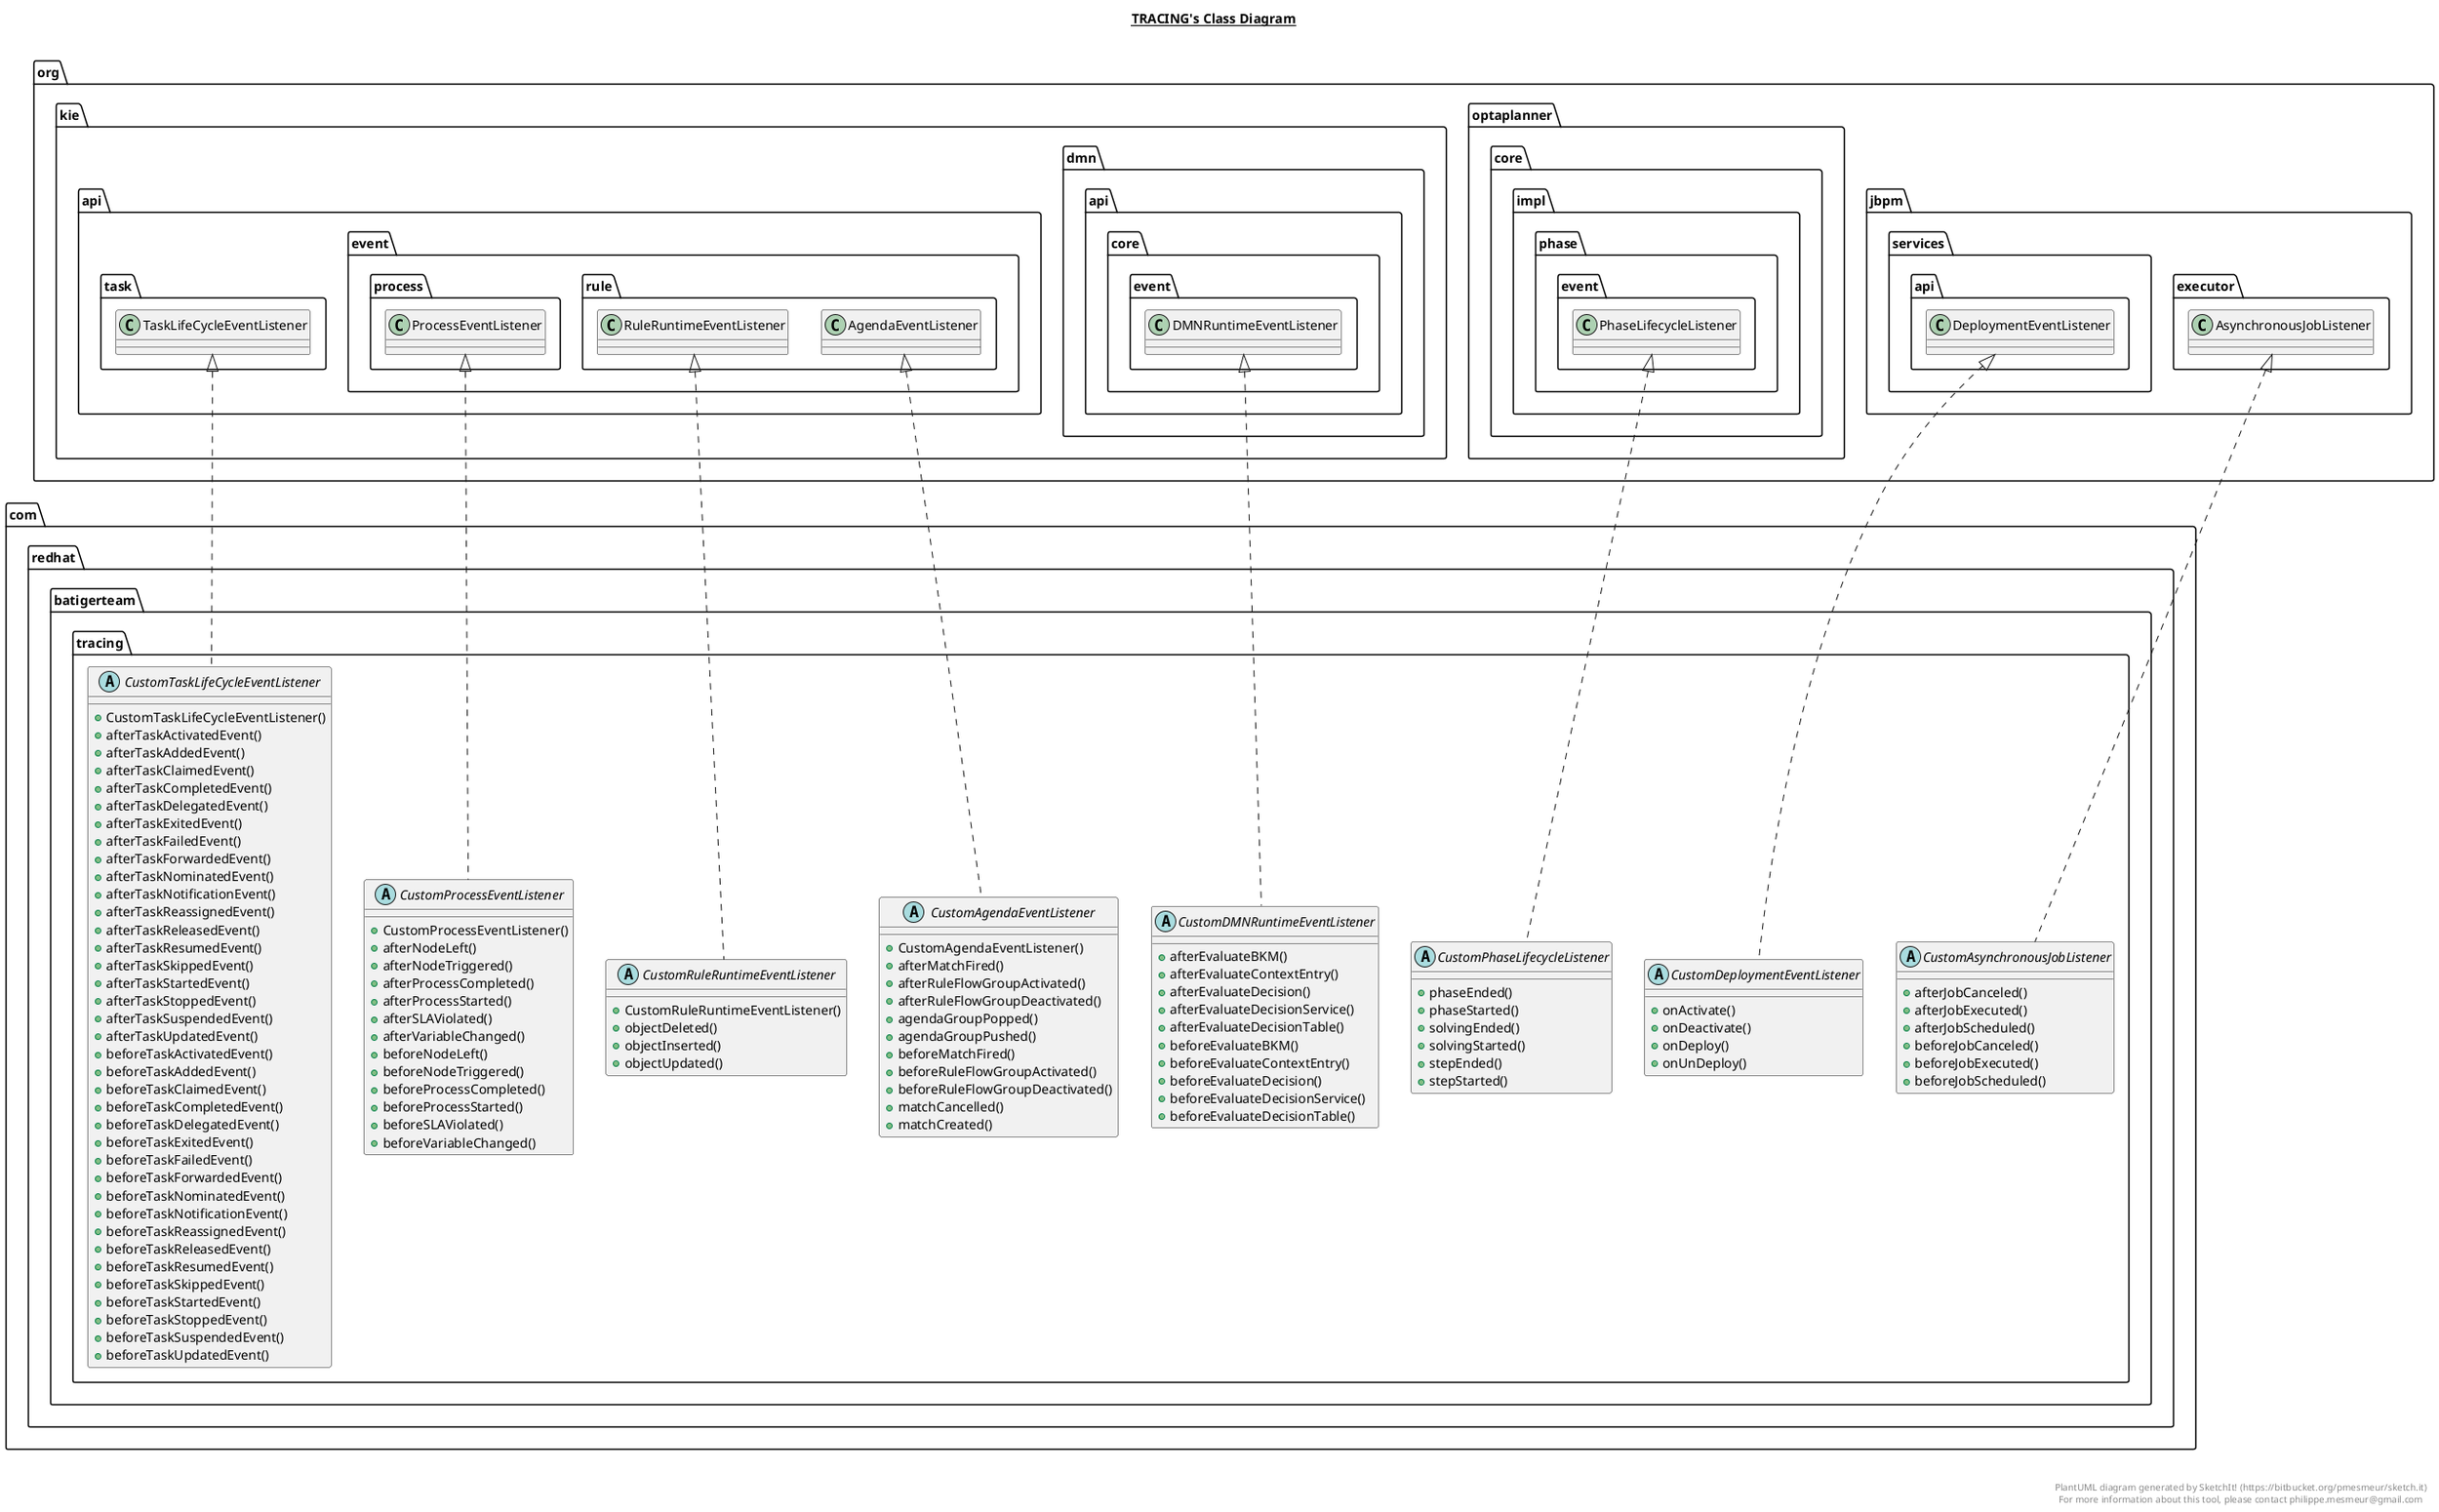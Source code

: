 @startuml

title __TRACING's Class Diagram__\n

  namespace com.redhat.batigerteam.tracing {
    abstract class com.redhat.batigerteam.tracing.CustomAgendaEventListener {
        + CustomAgendaEventListener()
        + afterMatchFired()
        + afterRuleFlowGroupActivated()
        + afterRuleFlowGroupDeactivated()
        + agendaGroupPopped()
        + agendaGroupPushed()
        + beforeMatchFired()
        + beforeRuleFlowGroupActivated()
        + beforeRuleFlowGroupDeactivated()
        + matchCancelled()
        + matchCreated()
    }
  }
  

  namespace com.redhat.batigerteam.tracing {
    abstract class com.redhat.batigerteam.tracing.CustomAsynchronousJobListener {
        + afterJobCanceled()
        + afterJobExecuted()
        + afterJobScheduled()
        + beforeJobCanceled()
        + beforeJobExecuted()
        + beforeJobScheduled()
    }
  }
  

  namespace com.redhat.batigerteam.tracing {
    abstract class com.redhat.batigerteam.tracing.CustomDMNRuntimeEventListener {
        + afterEvaluateBKM()
        + afterEvaluateContextEntry()
        + afterEvaluateDecision()
        + afterEvaluateDecisionService()
        + afterEvaluateDecisionTable()
        + beforeEvaluateBKM()
        + beforeEvaluateContextEntry()
        + beforeEvaluateDecision()
        + beforeEvaluateDecisionService()
        + beforeEvaluateDecisionTable()
    }
  }
  

  namespace com.redhat.batigerteam.tracing {
    abstract class com.redhat.batigerteam.tracing.CustomDeploymentEventListener {
        + onActivate()
        + onDeactivate()
        + onDeploy()
        + onUnDeploy()
    }
  }
  

  namespace com.redhat.batigerteam.tracing {
    abstract class com.redhat.batigerteam.tracing.CustomPhaseLifecycleListener {
        + phaseEnded()
        + phaseStarted()
        + solvingEnded()
        + solvingStarted()
        + stepEnded()
        + stepStarted()
    }
  }
  

  namespace com.redhat.batigerteam.tracing {
    abstract class com.redhat.batigerteam.tracing.CustomProcessEventListener {
        + CustomProcessEventListener()
        + afterNodeLeft()
        + afterNodeTriggered()
        + afterProcessCompleted()
        + afterProcessStarted()
        + afterSLAViolated()
        + afterVariableChanged()
        + beforeNodeLeft()
        + beforeNodeTriggered()
        + beforeProcessCompleted()
        + beforeProcessStarted()
        + beforeSLAViolated()
        + beforeVariableChanged()
    }
  }
  

  namespace com.redhat.batigerteam.tracing {
    abstract class com.redhat.batigerteam.tracing.CustomRuleRuntimeEventListener {
        + CustomRuleRuntimeEventListener()
        + objectDeleted()
        + objectInserted()
        + objectUpdated()
    }
  }
  

  namespace com.redhat.batigerteam.tracing {
    abstract class com.redhat.batigerteam.tracing.CustomTaskLifeCycleEventListener {
        + CustomTaskLifeCycleEventListener()
        + afterTaskActivatedEvent()
        + afterTaskAddedEvent()
        + afterTaskClaimedEvent()
        + afterTaskCompletedEvent()
        + afterTaskDelegatedEvent()
        + afterTaskExitedEvent()
        + afterTaskFailedEvent()
        + afterTaskForwardedEvent()
        + afterTaskNominatedEvent()
        + afterTaskNotificationEvent()
        + afterTaskReassignedEvent()
        + afterTaskReleasedEvent()
        + afterTaskResumedEvent()
        + afterTaskSkippedEvent()
        + afterTaskStartedEvent()
        + afterTaskStoppedEvent()
        + afterTaskSuspendedEvent()
        + afterTaskUpdatedEvent()
        + beforeTaskActivatedEvent()
        + beforeTaskAddedEvent()
        + beforeTaskClaimedEvent()
        + beforeTaskCompletedEvent()
        + beforeTaskDelegatedEvent()
        + beforeTaskExitedEvent()
        + beforeTaskFailedEvent()
        + beforeTaskForwardedEvent()
        + beforeTaskNominatedEvent()
        + beforeTaskNotificationEvent()
        + beforeTaskReassignedEvent()
        + beforeTaskReleasedEvent()
        + beforeTaskResumedEvent()
        + beforeTaskSkippedEvent()
        + beforeTaskStartedEvent()
        + beforeTaskStoppedEvent()
        + beforeTaskSuspendedEvent()
        + beforeTaskUpdatedEvent()
    }
  }
  

  com.redhat.batigerteam.tracing.CustomAgendaEventListener .up.|> org.kie.api.event.rule.AgendaEventListener
  com.redhat.batigerteam.tracing.CustomAsynchronousJobListener .up.|> org.jbpm.executor.AsynchronousJobListener
  com.redhat.batigerteam.tracing.CustomDMNRuntimeEventListener .up.|> org.kie.dmn.api.core.event.DMNRuntimeEventListener
  com.redhat.batigerteam.tracing.CustomDeploymentEventListener .up.|> org.jbpm.services.api.DeploymentEventListener
  com.redhat.batigerteam.tracing.CustomPhaseLifecycleListener .up.|> org.optaplanner.core.impl.phase.event.PhaseLifecycleListener
  com.redhat.batigerteam.tracing.CustomProcessEventListener .up.|> org.kie.api.event.process.ProcessEventListener
  com.redhat.batigerteam.tracing.CustomRuleRuntimeEventListener .up.|> org.kie.api.event.rule.RuleRuntimeEventListener
  com.redhat.batigerteam.tracing.CustomTaskLifeCycleEventListener .up.|> org.kie.api.task.TaskLifeCycleEventListener


right footer


PlantUML diagram generated by SketchIt! (https://bitbucket.org/pmesmeur/sketch.it)
For more information about this tool, please contact philippe.mesmeur@gmail.com
endfooter

@enduml
